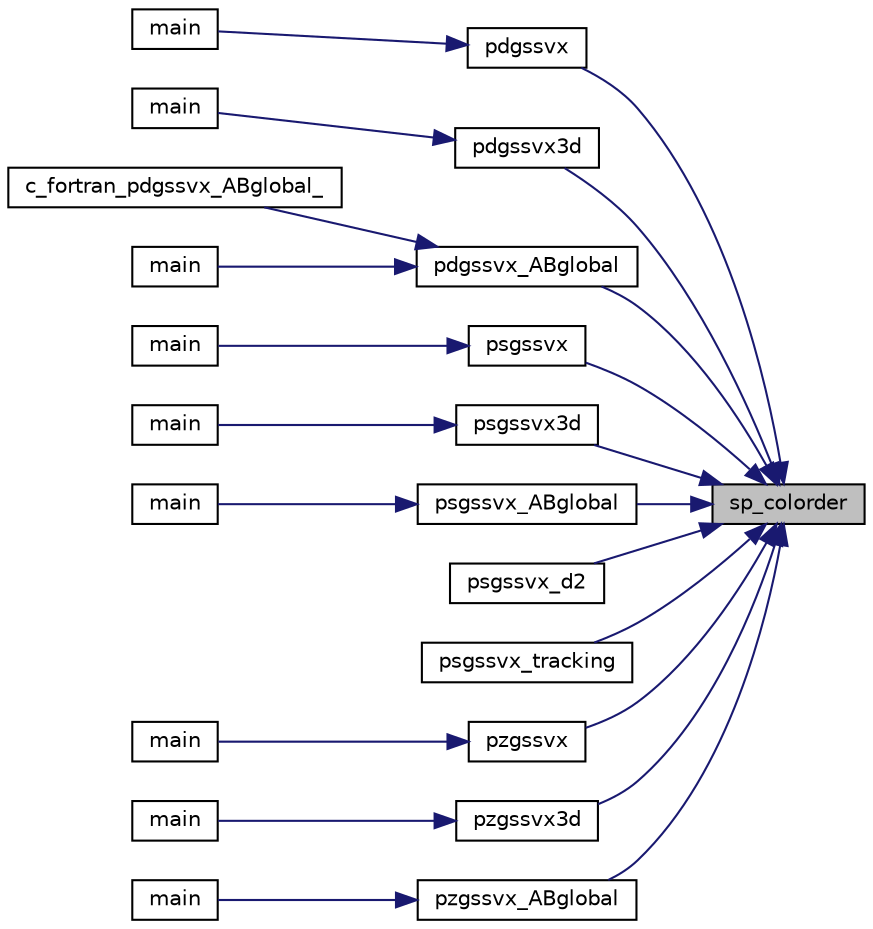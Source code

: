digraph "sp_colorder"
{
 // LATEX_PDF_SIZE
  edge [fontname="Helvetica",fontsize="10",labelfontname="Helvetica",labelfontsize="10"];
  node [fontname="Helvetica",fontsize="10",shape=record];
  rankdir="RL";
  Node1 [label="sp_colorder",height=0.2,width=0.4,color="black", fillcolor="grey75", style="filled", fontcolor="black",tooltip=" "];
  Node1 -> Node2 [dir="back",color="midnightblue",fontsize="10",style="solid",fontname="Helvetica"];
  Node2 [label="pdgssvx",height=0.2,width=0.4,color="black", fillcolor="white", style="filled",URL="$pdgssvx_8c.html#a0472365ee4aaa86dee102cc6d7325c15",tooltip=" "];
  Node2 -> Node3 [dir="back",color="midnightblue",fontsize="10",style="solid",fontname="Helvetica"];
  Node3 [label="main",height=0.2,width=0.4,color="black", fillcolor="white", style="filled",URL="$pddrive_8c.html#a0ddf1224851353fc92bfbff6f499fa97",tooltip=" "];
  Node1 -> Node4 [dir="back",color="midnightblue",fontsize="10",style="solid",fontname="Helvetica"];
  Node4 [label="pdgssvx3d",height=0.2,width=0.4,color="black", fillcolor="white", style="filled",URL="$pdgssvx3d_8c.html#a4cd295688eb2d11cd956c465f54af439",tooltip=" "];
  Node4 -> Node5 [dir="back",color="midnightblue",fontsize="10",style="solid",fontname="Helvetica"];
  Node5 [label="main",height=0.2,width=0.4,color="black", fillcolor="white", style="filled",URL="$pddrive3d_8c.html#a0ddf1224851353fc92bfbff6f499fa97",tooltip=" "];
  Node1 -> Node6 [dir="back",color="midnightblue",fontsize="10",style="solid",fontname="Helvetica"];
  Node6 [label="pdgssvx_ABglobal",height=0.2,width=0.4,color="black", fillcolor="white", style="filled",URL="$pdgssvx__ABglobal_8c.html#ad4ebc71e92dc92f94b3e119b254e12c0",tooltip=" "];
  Node6 -> Node7 [dir="back",color="midnightblue",fontsize="10",style="solid",fontname="Helvetica"];
  Node7 [label="c_fortran_pdgssvx_ABglobal_",height=0.2,width=0.4,color="black", fillcolor="white", style="filled",URL="$c__fortran__pdgssvx__ABglobal_8c.html#aa1baf429024a74195e692bc933e1e4e5",tooltip=" "];
  Node6 -> Node8 [dir="back",color="midnightblue",fontsize="10",style="solid",fontname="Helvetica"];
  Node8 [label="main",height=0.2,width=0.4,color="black", fillcolor="white", style="filled",URL="$pddrive1__ABglobal_8c.html#a0ddf1224851353fc92bfbff6f499fa97",tooltip=" "];
  Node1 -> Node9 [dir="back",color="midnightblue",fontsize="10",style="solid",fontname="Helvetica"];
  Node9 [label="psgssvx",height=0.2,width=0.4,color="black", fillcolor="white", style="filled",URL="$psgssvx_8c.html#a4983e184dcc9820c617195d24c11a991",tooltip=" "];
  Node9 -> Node10 [dir="back",color="midnightblue",fontsize="10",style="solid",fontname="Helvetica"];
  Node10 [label="main",height=0.2,width=0.4,color="black", fillcolor="white", style="filled",URL="$psdrive_8c.html#a0ddf1224851353fc92bfbff6f499fa97",tooltip=" "];
  Node1 -> Node11 [dir="back",color="midnightblue",fontsize="10",style="solid",fontname="Helvetica"];
  Node11 [label="psgssvx3d",height=0.2,width=0.4,color="black", fillcolor="white", style="filled",URL="$psgssvx3d_8c.html#ad17936768cfd5b3d0eadcfdd93e36e8c",tooltip=" "];
  Node11 -> Node12 [dir="back",color="midnightblue",fontsize="10",style="solid",fontname="Helvetica"];
  Node12 [label="main",height=0.2,width=0.4,color="black", fillcolor="white", style="filled",URL="$psdrive3d_8c.html#a0ddf1224851353fc92bfbff6f499fa97",tooltip=" "];
  Node1 -> Node13 [dir="back",color="midnightblue",fontsize="10",style="solid",fontname="Helvetica"];
  Node13 [label="psgssvx_ABglobal",height=0.2,width=0.4,color="black", fillcolor="white", style="filled",URL="$psgssvx__ABglobal_8c.html#ad214d0f5c2648c834b9d0fb3481dc078",tooltip=" "];
  Node13 -> Node14 [dir="back",color="midnightblue",fontsize="10",style="solid",fontname="Helvetica"];
  Node14 [label="main",height=0.2,width=0.4,color="black", fillcolor="white", style="filled",URL="$psdrive1__ABglobal_8c.html#a0ddf1224851353fc92bfbff6f499fa97",tooltip=" "];
  Node1 -> Node15 [dir="back",color="midnightblue",fontsize="10",style="solid",fontname="Helvetica"];
  Node15 [label="psgssvx_d2",height=0.2,width=0.4,color="black", fillcolor="white", style="filled",URL="$psgssvx__d2_8c.html#ad0e854a8527542e35eefa2a48e5b7ce2",tooltip=" "];
  Node1 -> Node16 [dir="back",color="midnightblue",fontsize="10",style="solid",fontname="Helvetica"];
  Node16 [label="psgssvx_tracking",height=0.2,width=0.4,color="black", fillcolor="white", style="filled",URL="$psgssvx__tracking_8c.html#a3cef3d7af23dedb60783a0a080d0b9e7",tooltip=" "];
  Node1 -> Node17 [dir="back",color="midnightblue",fontsize="10",style="solid",fontname="Helvetica"];
  Node17 [label="pzgssvx",height=0.2,width=0.4,color="black", fillcolor="white", style="filled",URL="$pzgssvx_8c.html#ab6d597b6774ca4be292fe5d4282a131f",tooltip=" "];
  Node17 -> Node18 [dir="back",color="midnightblue",fontsize="10",style="solid",fontname="Helvetica"];
  Node18 [label="main",height=0.2,width=0.4,color="black", fillcolor="white", style="filled",URL="$pzdrive_8c.html#a0ddf1224851353fc92bfbff6f499fa97",tooltip=" "];
  Node1 -> Node19 [dir="back",color="midnightblue",fontsize="10",style="solid",fontname="Helvetica"];
  Node19 [label="pzgssvx3d",height=0.2,width=0.4,color="black", fillcolor="white", style="filled",URL="$pzgssvx3d_8c.html#a6ef4aa5f00fc69565da03fbe2c82dfa4",tooltip=" "];
  Node19 -> Node20 [dir="back",color="midnightblue",fontsize="10",style="solid",fontname="Helvetica"];
  Node20 [label="main",height=0.2,width=0.4,color="black", fillcolor="white", style="filled",URL="$pzdrive3d_8c.html#a0ddf1224851353fc92bfbff6f499fa97",tooltip=" "];
  Node1 -> Node21 [dir="back",color="midnightblue",fontsize="10",style="solid",fontname="Helvetica"];
  Node21 [label="pzgssvx_ABglobal",height=0.2,width=0.4,color="black", fillcolor="white", style="filled",URL="$pzgssvx__ABglobal_8c.html#ac94b1c20d0f7f589844b7fbd7fb587d2",tooltip=" "];
  Node21 -> Node22 [dir="back",color="midnightblue",fontsize="10",style="solid",fontname="Helvetica"];
  Node22 [label="main",height=0.2,width=0.4,color="black", fillcolor="white", style="filled",URL="$pzdrive1__ABglobal_8c.html#a0ddf1224851353fc92bfbff6f499fa97",tooltip=" "];
}
